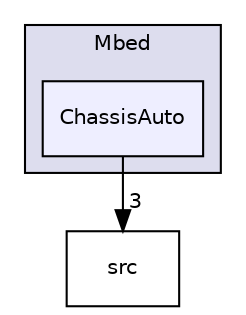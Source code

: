 digraph "examples/Mbed/ChassisAuto" {
  compound=true
  node [ fontsize="10", fontname="Helvetica"];
  edge [ labelfontsize="10", labelfontname="Helvetica"];
  subgraph clusterdir_d1beff12654d7dd39782852aec0b9605 {
    graph [ bgcolor="#ddddee", pencolor="black", label="Mbed" fontname="Helvetica", fontsize="10", URL="dir_d1beff12654d7dd39782852aec0b9605.html"]
  dir_4124c4dd0791f1f6b614ff2f66793737 [shape=box, label="ChassisAuto", style="filled", fillcolor="#eeeeff", pencolor="black", URL="dir_4124c4dd0791f1f6b614ff2f66793737.html"];
  }
  dir_68267d1309a1af8e8297ef4c3efbcdba [shape=box label="src" URL="dir_68267d1309a1af8e8297ef4c3efbcdba.html"];
  dir_4124c4dd0791f1f6b614ff2f66793737->dir_68267d1309a1af8e8297ef4c3efbcdba [headlabel="3", labeldistance=1.5 headhref="dir_000007_000012.html"];
}
